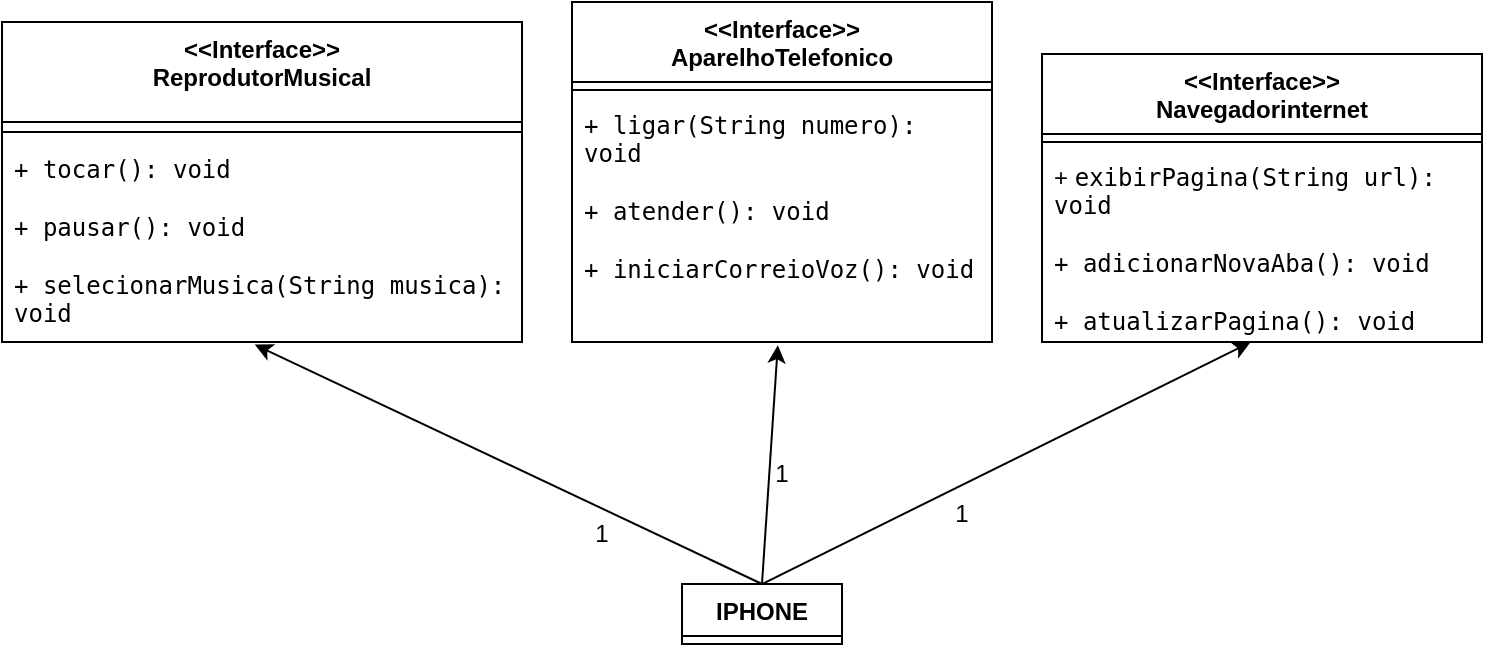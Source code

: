 <mxfile version="24.4.13" type="github">
  <diagram name="Página-1" id="GgxIbPbD1q4lEFRrXC-2">
    <mxGraphModel dx="784" dy="464" grid="1" gridSize="10" guides="1" tooltips="1" connect="1" arrows="1" fold="1" page="1" pageScale="1" pageWidth="827" pageHeight="1169" math="0" shadow="0">
      <root>
        <mxCell id="0" />
        <mxCell id="1" parent="0" />
        <mxCell id="T_NJGK9gBl0dmFUxD0WU-5" value="&amp;lt;&amp;lt;Interface&amp;gt;&amp;gt;&lt;br&gt;&lt;div&gt;ReprodutorMusical&lt;/div&gt;" style="swimlane;fontStyle=1;align=center;verticalAlign=top;childLayout=stackLayout;horizontal=1;startSize=50;horizontalStack=0;resizeParent=1;resizeParentMax=0;resizeLast=0;collapsible=1;marginBottom=0;whiteSpace=wrap;html=1;" parent="1" vertex="1">
          <mxGeometry x="30" y="79" width="260" height="160" as="geometry" />
        </mxCell>
        <mxCell id="T_NJGK9gBl0dmFUxD0WU-7" value="" style="line;strokeWidth=1;fillColor=none;align=left;verticalAlign=middle;spacingTop=-1;spacingLeft=3;spacingRight=3;rotatable=0;labelPosition=right;points=[];portConstraint=eastwest;strokeColor=inherit;" parent="T_NJGK9gBl0dmFUxD0WU-5" vertex="1">
          <mxGeometry y="50" width="260" height="10" as="geometry" />
        </mxCell>
        <mxCell id="T_NJGK9gBl0dmFUxD0WU-8" value="&lt;div&gt;&lt;code&gt;+ tocar(): void&lt;br&gt;&lt;/code&gt;&lt;/div&gt;&lt;div&gt;&lt;code&gt;&lt;br&gt;&lt;/code&gt;&lt;/div&gt;&lt;div&gt;&lt;code&gt;+ pausar()&lt;/code&gt;&lt;code&gt;: void&lt;/code&gt;&lt;/div&gt;&lt;div&gt;&lt;code&gt;&lt;br&gt;&lt;/code&gt;&lt;/div&gt;&lt;div&gt;&lt;code&gt;+ selecionarMusica(String musica)&lt;/code&gt;&lt;code&gt;: void&lt;/code&gt;&lt;/div&gt;" style="text;strokeColor=none;fillColor=none;align=left;verticalAlign=top;spacingLeft=4;spacingRight=4;overflow=hidden;rotatable=0;points=[[0,0.5],[1,0.5]];portConstraint=eastwest;whiteSpace=wrap;html=1;" parent="T_NJGK9gBl0dmFUxD0WU-5" vertex="1">
          <mxGeometry y="60" width="260" height="100" as="geometry" />
        </mxCell>
        <mxCell id="T_NJGK9gBl0dmFUxD0WU-9" value="&lt;div&gt;&amp;lt;&amp;lt;Interface&amp;gt;&amp;gt;&lt;/div&gt;&lt;div&gt;AparelhoTelefonico&lt;/div&gt;" style="swimlane;fontStyle=1;align=center;verticalAlign=top;childLayout=stackLayout;horizontal=1;startSize=40;horizontalStack=0;resizeParent=1;resizeParentMax=0;resizeLast=0;collapsible=1;marginBottom=0;whiteSpace=wrap;html=1;" parent="1" vertex="1">
          <mxGeometry x="315" y="69" width="210" height="170" as="geometry" />
        </mxCell>
        <mxCell id="T_NJGK9gBl0dmFUxD0WU-11" value="" style="line;strokeWidth=1;fillColor=none;align=left;verticalAlign=middle;spacingTop=-1;spacingLeft=3;spacingRight=3;rotatable=0;labelPosition=right;points=[];portConstraint=eastwest;strokeColor=inherit;" parent="T_NJGK9gBl0dmFUxD0WU-9" vertex="1">
          <mxGeometry y="40" width="210" height="8" as="geometry" />
        </mxCell>
        <mxCell id="T_NJGK9gBl0dmFUxD0WU-12" value="&lt;div&gt;&lt;code&gt;+ ligar(String numero)&lt;/code&gt;&lt;code&gt;: void&lt;/code&gt;&lt;/div&gt;&lt;div&gt;&lt;code&gt;&lt;br&gt;&lt;/code&gt;&lt;/div&gt;&lt;div&gt;&lt;code&gt;+ atender()&lt;/code&gt;&lt;code&gt;: void&lt;/code&gt;&lt;/div&gt;&lt;div&gt;&lt;code&gt;&lt;br&gt;&lt;/code&gt;&lt;/div&gt;&lt;code&gt;+ iniciarCorreioVoz()&lt;/code&gt;&lt;code&gt;: void&lt;/code&gt;" style="text;strokeColor=none;fillColor=none;align=left;verticalAlign=top;spacingLeft=4;spacingRight=4;overflow=hidden;rotatable=0;points=[[0,0.5],[1,0.5]];portConstraint=eastwest;whiteSpace=wrap;html=1;" parent="T_NJGK9gBl0dmFUxD0WU-9" vertex="1">
          <mxGeometry y="48" width="210" height="122" as="geometry" />
        </mxCell>
        <mxCell id="T_NJGK9gBl0dmFUxD0WU-13" value="&lt;div&gt;&amp;lt;&amp;lt;Interface&amp;gt;&amp;gt;&lt;/div&gt;&lt;div&gt;Navegadorinternet&lt;/div&gt;" style="swimlane;fontStyle=1;align=center;verticalAlign=top;childLayout=stackLayout;horizontal=1;startSize=40;horizontalStack=0;resizeParent=1;resizeParentMax=0;resizeLast=0;collapsible=1;marginBottom=0;whiteSpace=wrap;html=1;" parent="1" vertex="1">
          <mxGeometry x="550" y="95" width="220" height="144" as="geometry" />
        </mxCell>
        <mxCell id="T_NJGK9gBl0dmFUxD0WU-15" value="" style="line;strokeWidth=1;fillColor=none;align=left;verticalAlign=middle;spacingTop=-1;spacingLeft=3;spacingRight=3;rotatable=0;labelPosition=right;points=[];portConstraint=eastwest;strokeColor=inherit;" parent="T_NJGK9gBl0dmFUxD0WU-13" vertex="1">
          <mxGeometry y="40" width="220" height="8" as="geometry" />
        </mxCell>
        <mxCell id="T_NJGK9gBl0dmFUxD0WU-16" value="+ &lt;code&gt;exibirPagina(String url)&lt;/code&gt;&lt;code&gt;: void&lt;/code&gt;&lt;div&gt;&lt;code&gt;&lt;br&gt;&lt;/code&gt;&lt;/div&gt;&lt;div&gt;&lt;code&gt;+ adicionarNovaAba()&lt;/code&gt;&lt;code&gt;: void&lt;/code&gt;&lt;/div&gt;&lt;div&gt;&lt;code&gt;&lt;br&gt;&lt;/code&gt;&lt;/div&gt;&lt;div&gt;&lt;code&gt;+ atualizarPagina()&lt;/code&gt;&lt;code&gt;: void&lt;/code&gt;&lt;/div&gt;" style="text;strokeColor=none;fillColor=none;align=left;verticalAlign=top;spacingLeft=4;spacingRight=4;overflow=hidden;rotatable=0;points=[[0,0.5],[1,0.5]];portConstraint=eastwest;whiteSpace=wrap;html=1;" parent="T_NJGK9gBl0dmFUxD0WU-13" vertex="1">
          <mxGeometry y="48" width="220" height="96" as="geometry" />
        </mxCell>
        <mxCell id="T_NJGK9gBl0dmFUxD0WU-17" value="IPHONE" style="swimlane;fontStyle=1;align=center;verticalAlign=top;childLayout=stackLayout;horizontal=1;startSize=26;horizontalStack=0;resizeParent=1;resizeParentMax=0;resizeLast=0;collapsible=1;marginBottom=0;whiteSpace=wrap;html=1;" parent="1" vertex="1" collapsed="1">
          <mxGeometry x="370" y="360" width="80" height="30" as="geometry">
            <mxRectangle x="320" y="350" width="160" height="34" as="alternateBounds" />
          </mxGeometry>
        </mxCell>
        <mxCell id="T_NJGK9gBl0dmFUxD0WU-19" value="" style="line;strokeWidth=1;fillColor=none;align=left;verticalAlign=middle;spacingTop=-1;spacingLeft=3;spacingRight=3;rotatable=0;labelPosition=right;points=[];portConstraint=eastwest;strokeColor=inherit;" parent="T_NJGK9gBl0dmFUxD0WU-17" vertex="1">
          <mxGeometry y="26" width="160" height="8" as="geometry" />
        </mxCell>
        <mxCell id="T_NJGK9gBl0dmFUxD0WU-21" value="" style="endArrow=classic;html=1;rounded=0;exitX=0.5;exitY=0;exitDx=0;exitDy=0;entryX=0.486;entryY=1.013;entryDx=0;entryDy=0;entryPerimeter=0;" parent="1" source="T_NJGK9gBl0dmFUxD0WU-17" target="T_NJGK9gBl0dmFUxD0WU-8" edge="1">
          <mxGeometry width="50" height="50" relative="1" as="geometry">
            <mxPoint x="360" y="200" as="sourcePoint" />
            <mxPoint x="410" y="150" as="targetPoint" />
          </mxGeometry>
        </mxCell>
        <mxCell id="T_NJGK9gBl0dmFUxD0WU-22" value="" style="endArrow=classic;html=1;rounded=0;exitX=0.5;exitY=0;exitDx=0;exitDy=0;entryX=0.49;entryY=1.013;entryDx=0;entryDy=0;entryPerimeter=0;" parent="1" source="T_NJGK9gBl0dmFUxD0WU-17" target="T_NJGK9gBl0dmFUxD0WU-12" edge="1">
          <mxGeometry width="50" height="50" relative="1" as="geometry">
            <mxPoint x="360" y="200" as="sourcePoint" />
            <mxPoint x="410" y="150" as="targetPoint" />
          </mxGeometry>
        </mxCell>
        <mxCell id="T_NJGK9gBl0dmFUxD0WU-23" value="" style="endArrow=classic;html=1;rounded=0;entryX=0.474;entryY=1.001;entryDx=0;entryDy=0;entryPerimeter=0;exitX=0.5;exitY=0;exitDx=0;exitDy=0;" parent="1" source="T_NJGK9gBl0dmFUxD0WU-17" target="T_NJGK9gBl0dmFUxD0WU-16" edge="1">
          <mxGeometry width="50" height="50" relative="1" as="geometry">
            <mxPoint x="400" y="350" as="sourcePoint" />
            <mxPoint x="450" y="300" as="targetPoint" />
          </mxGeometry>
        </mxCell>
        <mxCell id="T_NJGK9gBl0dmFUxD0WU-25" value="1" style="text;strokeColor=none;align=center;fillColor=none;html=1;verticalAlign=middle;whiteSpace=wrap;rounded=0;" parent="1" vertex="1">
          <mxGeometry x="300" y="320" width="60" height="30" as="geometry" />
        </mxCell>
        <mxCell id="T_NJGK9gBl0dmFUxD0WU-26" value="1" style="text;strokeColor=none;align=center;fillColor=none;html=1;verticalAlign=middle;whiteSpace=wrap;rounded=0;" parent="1" vertex="1">
          <mxGeometry x="480" y="310" width="60" height="30" as="geometry" />
        </mxCell>
        <mxCell id="T_NJGK9gBl0dmFUxD0WU-27" value="1" style="text;strokeColor=none;align=center;fillColor=none;html=1;verticalAlign=middle;whiteSpace=wrap;rounded=0;" parent="1" vertex="1">
          <mxGeometry x="390" y="290" width="60" height="30" as="geometry" />
        </mxCell>
      </root>
    </mxGraphModel>
  </diagram>
</mxfile>
